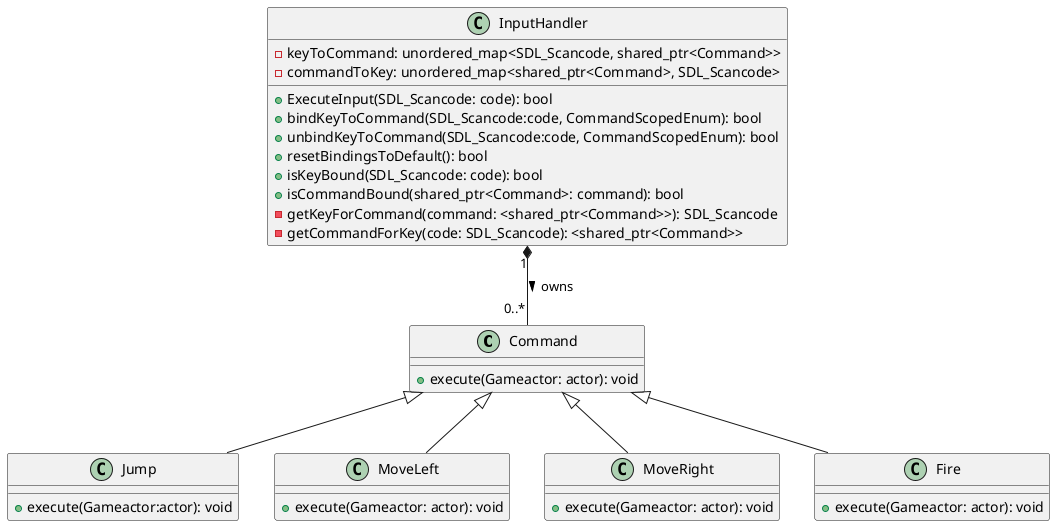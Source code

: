 @startuml inputSystem

class Command{
  +execute(Gameactor: actor): void
}

class Jump{
  +execute(Gameactor:actor): void
}

class MoveLeft{
  +execute(Gameactor: actor): void
} 

class MoveRight{
  +execute(Gameactor: actor): void
}

class Fire{
  +execute(Gameactor: actor): void
}

/'
  InputHandler responsibilities:
  associating command with sdl scan code
  associating sdl scan code with commands
  need to bind and unbind sdl scan codes to commands
'/
class InputHandler{
  -keyToCommand: unordered_map<SDL_Scancode, shared_ptr<Command>>
  -commandToKey: unordered_map<shared_ptr<Command>, SDL_Scancode>
  +ExecuteInput(SDL_Scancode: code): bool
  +bindKeyToCommand(SDL_Scancode:code, CommandScopedEnum): bool
  +unbindKeyToCommand(SDL_Scancode:code, CommandScopedEnum): bool
  +resetBindingsToDefault(): bool
  +isKeyBound(SDL_Scancode: code): bool
  +isCommandBound(shared_ptr<Command>: command): bool
  -getKeyForCommand(command: <shared_ptr<Command>>): SDL_Scancode
  -getCommandForKey(code: SDL_Scancode): <shared_ptr<Command>>

}



Command <|-- Jump
Command <|-- MoveLeft
Command <|-- MoveRight
Command <|-- Fire

InputHandler "1" *-- "0..*" Command : owns >
@enduml
